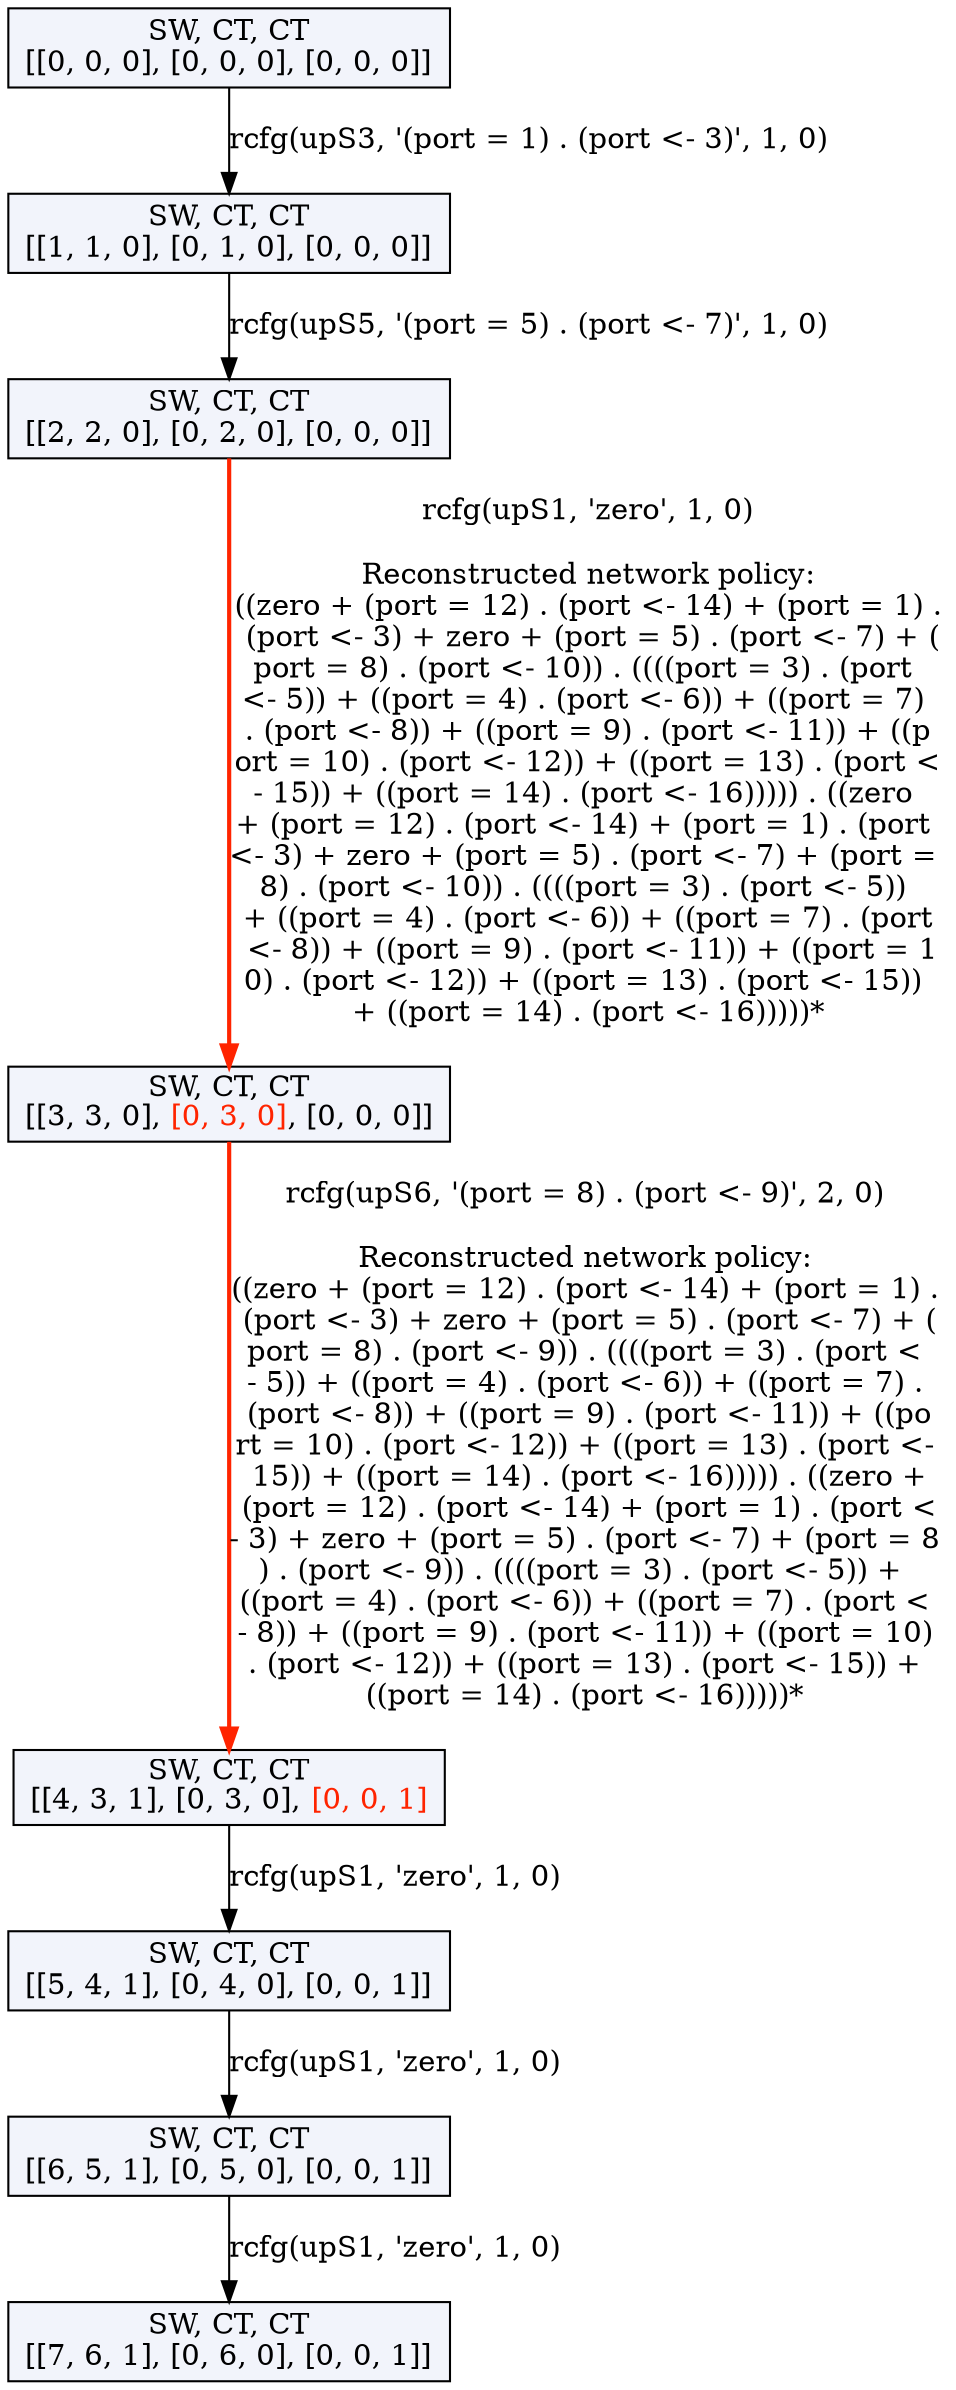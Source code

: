 digraph g {
n0 [label=<SW, CT, CT<br/>[[0, 0, 0], [0, 0, 0], [0, 0, 0]]>, shape=rectangle, style=filled, fillcolor="#F2F4FB"];
n1 [label=<SW, CT, CT<br/>[[1, 1, 0], [0, 1, 0], [0, 0, 0]]>, shape=rectangle, style=filled, fillcolor="#F2F4FB"];
n0 -> n1 [label="rcfg(upS3, '(port = 1) . (port <- 3)', 1, 0)", color="#000000", penwidth=1.0];
n2 [label=<SW, CT, CT<br/>[[2, 2, 0], [0, 2, 0], [0, 0, 0]]>, shape=rectangle, style=filled, fillcolor="#F2F4FB"];
n1 -> n2 [label="rcfg(upS5, '(port = 5) . (port <- 7)', 1, 0)", color="#000000", penwidth=1.0];
n3 [label=<SW, CT, CT<br/>[[3, 3, 0], <font color="#FF2400">[0, 3, 0]</font>, [0, 0, 0]]>, shape=rectangle, style=filled, fillcolor="#F2F4FB"];
n2 -> n3 [label="rcfg(upS1, 'zero', 1, 0)

Reconstructed network policy:
((zero + (port = 12) . (port <- 14) + (port = 1) .
 (port <- 3) + zero + (port = 5) . (port <- 7) + (
port = 8) . (port <- 10)) . ((((port = 3) . (port 
<- 5)) + ((port = 4) . (port <- 6)) + ((port = 7) 
. (port <- 8)) + ((port = 9) . (port <- 11)) + ((p
ort = 10) . (port <- 12)) + ((port = 13) . (port <
- 15)) + ((port = 14) . (port <- 16))))) . ((zero 
+ (port = 12) . (port <- 14) + (port = 1) . (port 
<- 3) + zero + (port = 5) . (port <- 7) + (port = 
8) . (port <- 10)) . ((((port = 3) . (port <- 5)) 
+ ((port = 4) . (port <- 6)) + ((port = 7) . (port
 <- 8)) + ((port = 9) . (port <- 11)) + ((port = 1
0) . (port <- 12)) + ((port = 13) . (port <- 15)) 
+ ((port = 14) . (port <- 16)))))*", color="#FF2400", penwidth=2.0];
n4 [label=<SW, CT, CT<br/>[[4, 3, 1], [0, 3, 0], <font color="#FF2400">[0, 0, 1]</font>]>, shape=rectangle, style=filled, fillcolor="#F2F4FB"];
n3 -> n4 [label="rcfg(upS6, '(port = 8) . (port <- 9)', 2, 0)

Reconstructed network policy:
((zero + (port = 12) . (port <- 14) + (port = 1) .
 (port <- 3) + zero + (port = 5) . (port <- 7) + (
port = 8) . (port <- 9)) . ((((port = 3) . (port <
- 5)) + ((port = 4) . (port <- 6)) + ((port = 7) .
 (port <- 8)) + ((port = 9) . (port <- 11)) + ((po
rt = 10) . (port <- 12)) + ((port = 13) . (port <-
 15)) + ((port = 14) . (port <- 16))))) . ((zero +
 (port = 12) . (port <- 14) + (port = 1) . (port <
- 3) + zero + (port = 5) . (port <- 7) + (port = 8
) . (port <- 9)) . ((((port = 3) . (port <- 5)) + 
((port = 4) . (port <- 6)) + ((port = 7) . (port <
- 8)) + ((port = 9) . (port <- 11)) + ((port = 10)
 . (port <- 12)) + ((port = 13) . (port <- 15)) + 
((port = 14) . (port <- 16)))))*", color="#FF2400", penwidth=2.0];
n5 [label=<SW, CT, CT<br/>[[5, 4, 1], [0, 4, 0], [0, 0, 1]]>, shape=rectangle, style=filled, fillcolor="#F2F4FB"];
n4 -> n5 [label="rcfg(upS1, 'zero', 1, 0)", color="#000000", penwidth=1.0];
n6 [label=<SW, CT, CT<br/>[[6, 5, 1], [0, 5, 0], [0, 0, 1]]>, shape=rectangle, style=filled, fillcolor="#F2F4FB"];
n5 -> n6 [label="rcfg(upS1, 'zero', 1, 0)", color="#000000", penwidth=1.0];
n7 [label=<SW, CT, CT<br/>[[7, 6, 1], [0, 6, 0], [0, 0, 1]]>, shape=rectangle, style=filled, fillcolor="#F2F4FB"];
n6 -> n7 [label="rcfg(upS1, 'zero', 1, 0)", color="#000000", penwidth=1.0];
}
